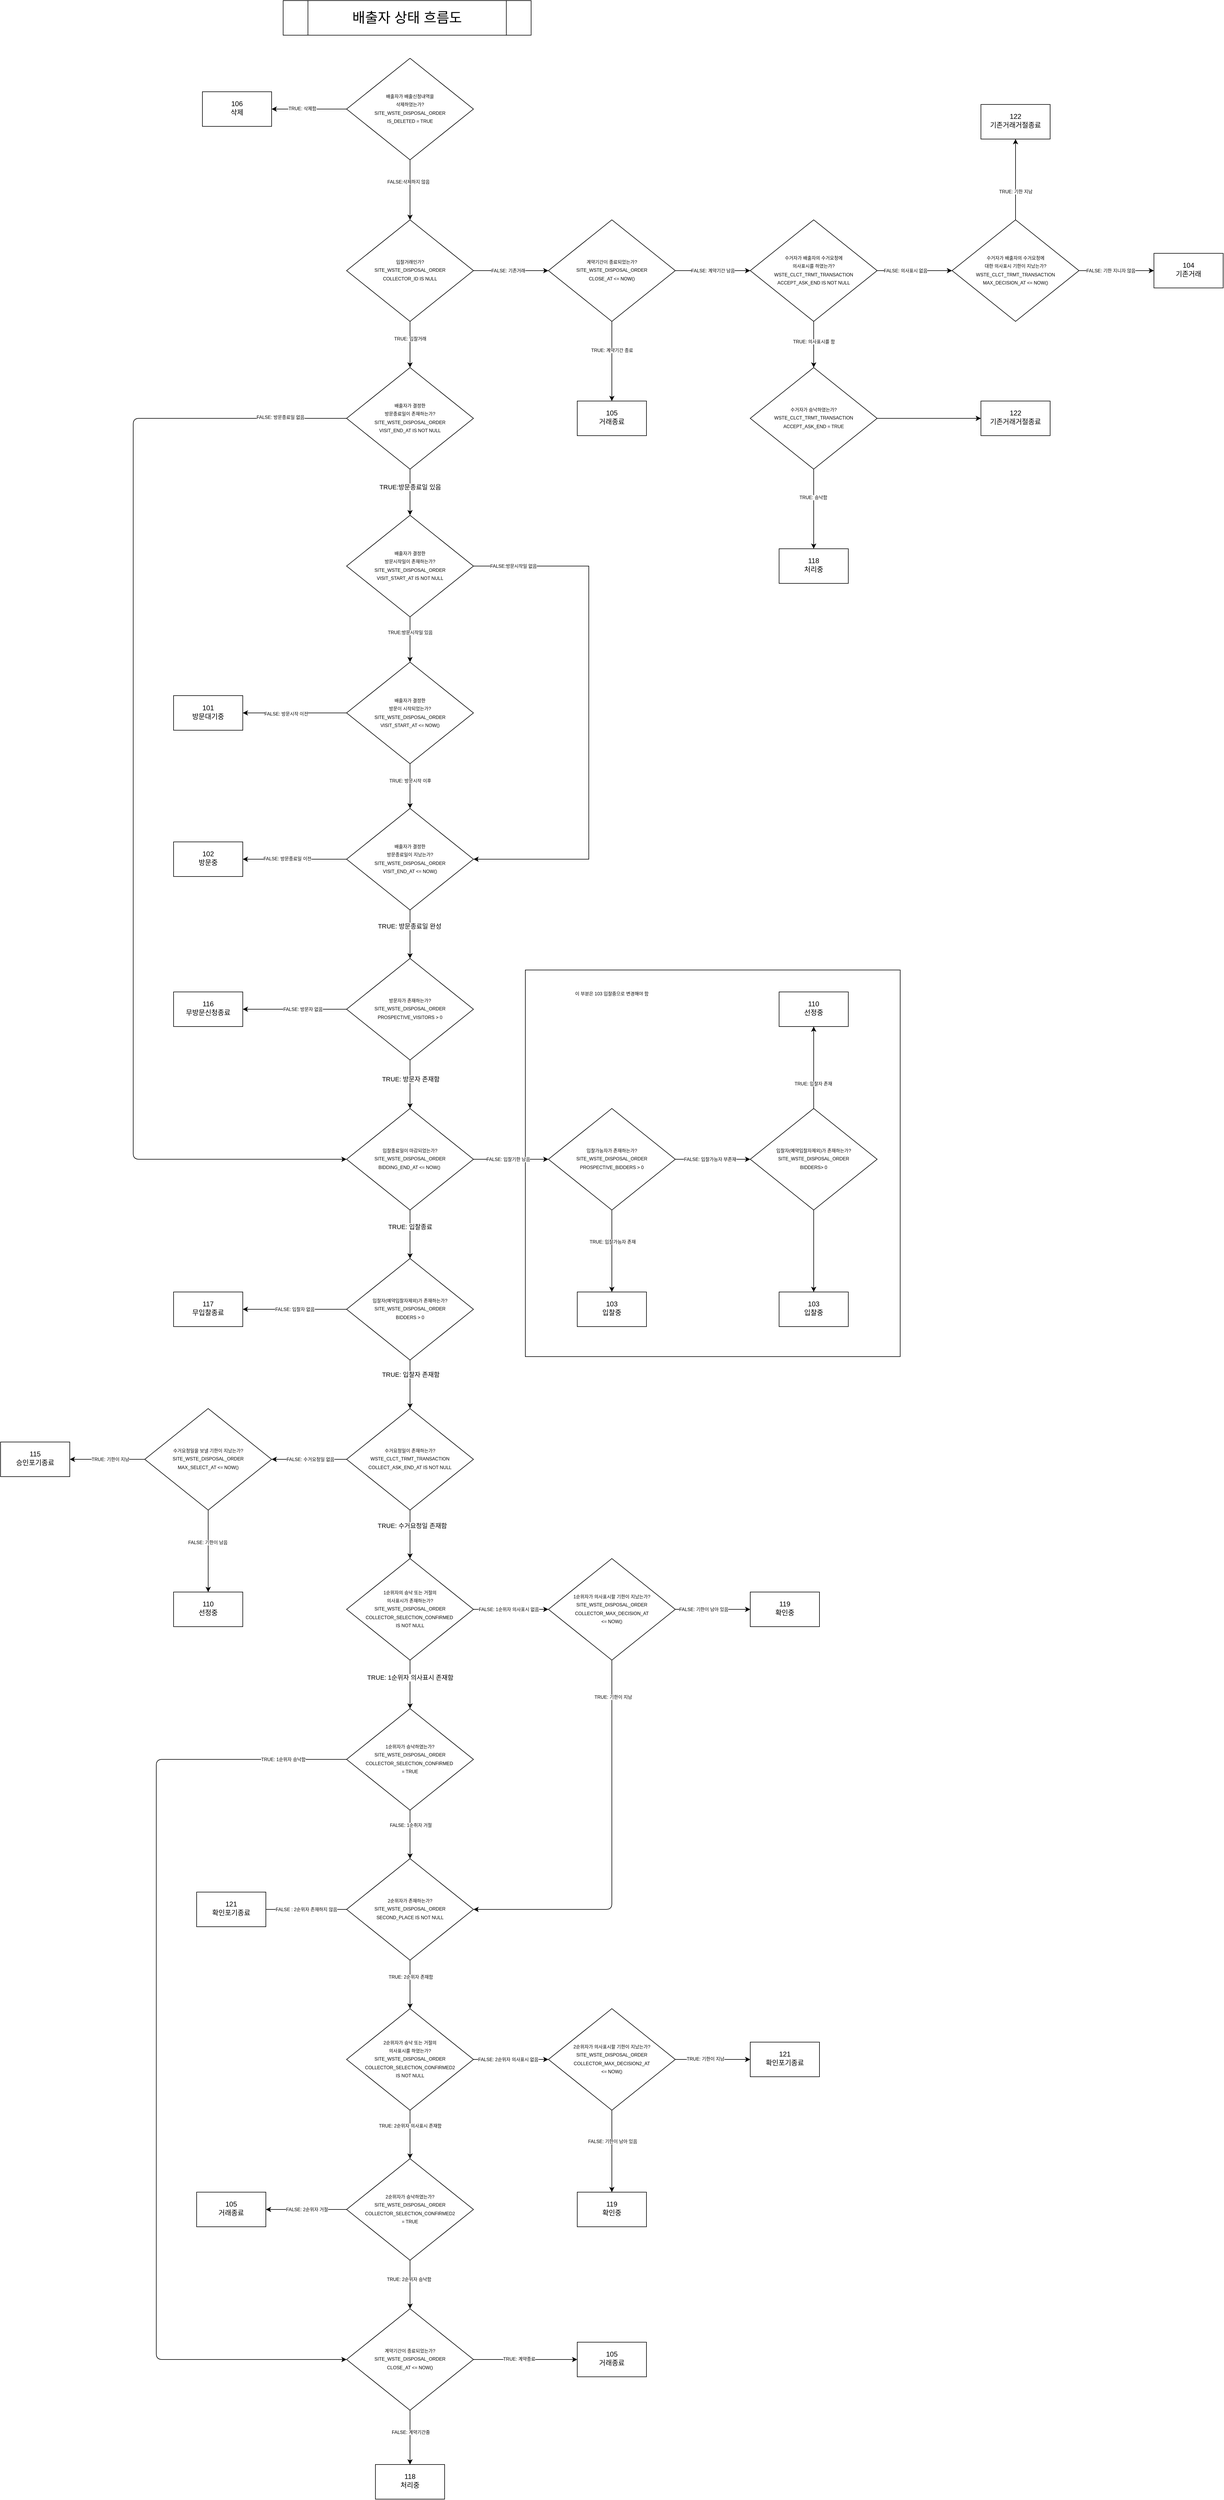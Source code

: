 <mxfile>
    <diagram id="aDc1hncILwQoEWt4NbYm" name="Page-1">
        <mxGraphModel dx="4140" dy="6298" grid="1" gridSize="10" guides="1" tooltips="1" connect="1" arrows="1" fold="1" page="1" pageScale="1" pageWidth="827" pageHeight="1169" math="0" shadow="0">
            <root>
                <mxCell id="0"/>
                <mxCell id="1" parent="0"/>
                <mxCell id="73" value="" style="rounded=0;whiteSpace=wrap;html=1;fontSize=8;" vertex="1" parent="1">
                    <mxGeometry x="-190" y="-1220" width="650" height="670" as="geometry"/>
                </mxCell>
                <mxCell id="74" value="" style="edgeStyle=orthogonalEdgeStyle;rounded=0;orthogonalLoop=1;jettySize=auto;html=1;fontSize=24;entryX=0;entryY=0.5;entryDx=0;entryDy=0;" edge="1" parent="1" source="78" target="201">
                    <mxGeometry relative="1" as="geometry">
                        <mxPoint x="-100" y="-2432" as="targetPoint"/>
                    </mxGeometry>
                </mxCell>
                <mxCell id="75" value="FALSE: 기존거래" style="edgeLabel;html=1;align=center;verticalAlign=middle;resizable=0;points=[];fontSize=8;" vertex="1" connectable="0" parent="74">
                    <mxGeometry x="0.236" y="1" relative="1" as="geometry">
                        <mxPoint x="-21" y="1" as="offset"/>
                    </mxGeometry>
                </mxCell>
                <mxCell id="76" value="" style="edgeStyle=orthogonalEdgeStyle;rounded=0;orthogonalLoop=1;jettySize=auto;html=1;fontSize=8;" edge="1" parent="1" source="78" target="85">
                    <mxGeometry relative="1" as="geometry"/>
                </mxCell>
                <mxCell id="77" value="TRUE: 입찰거래" style="edgeLabel;html=1;align=center;verticalAlign=middle;resizable=0;points=[];fontSize=8;" vertex="1" connectable="0" parent="76">
                    <mxGeometry x="-0.251" relative="1" as="geometry">
                        <mxPoint as="offset"/>
                    </mxGeometry>
                </mxCell>
                <mxCell id="78" value="&lt;font&gt;&lt;span style=&quot;font-size: 8px&quot;&gt;입찰거래인가?&lt;br&gt;&lt;/span&gt;&lt;span style=&quot;font-size: 8px&quot;&gt;SITE_WSTE_DISPOSAL_ORDER&lt;/span&gt;&lt;br&gt;&lt;span style=&quot;font-size: 8px&quot;&gt;COLLECTOR_ID IS NULL&lt;/span&gt;&lt;br&gt;&lt;/font&gt;" style="rhombus;whiteSpace=wrap;html=1;shadow=0;fontFamily=Helvetica;fontSize=12;align=center;strokeWidth=1;spacing=6;spacingTop=-4;" vertex="1" parent="1">
                    <mxGeometry x="-500" y="-2520" width="220" height="176" as="geometry"/>
                </mxCell>
                <mxCell id="79" value="" style="edgeStyle=orthogonalEdgeStyle;rounded=0;orthogonalLoop=1;jettySize=auto;html=1;" edge="1" parent="1" source="85" target="89">
                    <mxGeometry relative="1" as="geometry"/>
                </mxCell>
                <mxCell id="80" value="TRUE:방문종료일 있음" style="edgeLabel;html=1;align=center;verticalAlign=middle;resizable=0;points=[];" vertex="1" connectable="0" parent="79">
                    <mxGeometry x="-0.229" relative="1" as="geometry">
                        <mxPoint as="offset"/>
                    </mxGeometry>
                </mxCell>
                <mxCell id="81" style="edgeStyle=orthogonalEdgeStyle;rounded=0;orthogonalLoop=1;jettySize=auto;html=1;exitX=1;exitY=0.5;exitDx=0;exitDy=0;fontSize=8;entryX=1;entryY=0.5;entryDx=0;entryDy=0;" edge="1" parent="1" source="89" target="94">
                    <mxGeometry relative="1" as="geometry">
                        <Array as="points">
                            <mxPoint x="-80" y="-1920"/>
                            <mxPoint x="-80" y="-1412"/>
                        </Array>
                        <mxPoint x="-70" y="-1480" as="targetPoint"/>
                    </mxGeometry>
                </mxCell>
                <mxCell id="82" value="FALSE:방문시작일 없음" style="edgeLabel;html=1;align=center;verticalAlign=middle;resizable=0;points=[];fontSize=8;" vertex="1" connectable="0" parent="81">
                    <mxGeometry x="-0.922" y="1" relative="1" as="geometry">
                        <mxPoint x="33" y="1" as="offset"/>
                    </mxGeometry>
                </mxCell>
                <mxCell id="83" style="edgeStyle=orthogonalEdgeStyle;html=1;entryX=0;entryY=0.5;entryDx=0;entryDy=0;fontSize=8;" edge="1" parent="1" source="85" target="104">
                    <mxGeometry relative="1" as="geometry">
                        <Array as="points">
                            <mxPoint x="-870" y="-2176"/>
                            <mxPoint x="-870" y="-892"/>
                        </Array>
                    </mxGeometry>
                </mxCell>
                <mxCell id="84" value="FALSE: 방문종료일 없음" style="edgeLabel;html=1;align=center;verticalAlign=middle;resizable=0;points=[];fontSize=8;" vertex="1" connectable="0" parent="83">
                    <mxGeometry x="-0.886" y="-2" relative="1" as="geometry">
                        <mxPoint as="offset"/>
                    </mxGeometry>
                </mxCell>
                <mxCell id="85" value="&lt;font&gt;&lt;font style=&quot;font-size: 8px&quot;&gt;배출자가 결정한 &lt;br&gt;방문종료일이&amp;nbsp;존재하는가?&lt;/font&gt;&lt;span style=&quot;font-size: 8px&quot;&gt;SITE_WSTE_DISPOSAL_ORDER&lt;/span&gt;&lt;br&gt;&lt;span style=&quot;font-size: 8px&quot;&gt;VISIT_END_AT IS NOT NULL&lt;/span&gt;&lt;br&gt;&lt;/font&gt;" style="rhombus;whiteSpace=wrap;html=1;shadow=0;fontFamily=Helvetica;fontSize=12;align=center;strokeWidth=1;spacing=6;spacingTop=-4;" vertex="1" parent="1">
                    <mxGeometry x="-500" y="-2264" width="220" height="176" as="geometry"/>
                </mxCell>
                <mxCell id="86" value="&lt;font style=&quot;font-size: 24px&quot;&gt;배출자 상태 흐름도&lt;/font&gt;" style="shape=process;whiteSpace=wrap;html=1;backgroundOutline=1;fontSize=6;" vertex="1" parent="1">
                    <mxGeometry x="-610" y="-2900" width="430" height="60" as="geometry"/>
                </mxCell>
                <mxCell id="87" value="" style="edgeStyle=orthogonalEdgeStyle;rounded=0;orthogonalLoop=1;jettySize=auto;html=1;fontSize=8;entryX=0.5;entryY=0;entryDx=0;entryDy=0;" edge="1" parent="1" source="89" target="189">
                    <mxGeometry relative="1" as="geometry">
                        <mxPoint x="-390" y="-1480" as="targetPoint"/>
                    </mxGeometry>
                </mxCell>
                <mxCell id="88" value="TRUE:방문시작일 있음" style="edgeLabel;html=1;align=center;verticalAlign=middle;resizable=0;points=[];fontSize=8;" vertex="1" connectable="0" parent="87">
                    <mxGeometry x="-0.326" relative="1" as="geometry">
                        <mxPoint as="offset"/>
                    </mxGeometry>
                </mxCell>
                <mxCell id="89" value="&lt;font&gt;&lt;span style=&quot;font-size: 8px&quot;&gt;배출자가 결정한&lt;/span&gt;&lt;br style=&quot;font-size: 8px&quot;&gt;&lt;span style=&quot;font-size: 8px&quot;&gt;방문시작일이&amp;nbsp;존재하는가?&lt;/span&gt;&lt;span style=&quot;font-size: 8px&quot;&gt;SITE_WSTE_DISPOSAL_ORDER&lt;/span&gt;&lt;br&gt;&lt;span style=&quot;font-size: 8px&quot;&gt;VISIT_START_AT IS NOT NULL&lt;/span&gt;&lt;br&gt;&lt;/font&gt;" style="rhombus;whiteSpace=wrap;html=1;shadow=0;fontFamily=Helvetica;fontSize=12;align=center;strokeWidth=1;spacing=6;spacingTop=-4;" vertex="1" parent="1">
                    <mxGeometry x="-500" y="-2008" width="220" height="176" as="geometry"/>
                </mxCell>
                <mxCell id="90" value="" style="edgeStyle=none;html=1;entryX=0.5;entryY=0;entryDx=0;entryDy=0;" edge="1" parent="1" source="94" target="99">
                    <mxGeometry relative="1" as="geometry"/>
                </mxCell>
                <mxCell id="91" value="TRUE: 방문종료일 완성" style="edgeLabel;html=1;align=center;verticalAlign=middle;resizable=0;points=[];" vertex="1" connectable="0" parent="90">
                    <mxGeometry x="-0.331" y="-1" relative="1" as="geometry">
                        <mxPoint as="offset"/>
                    </mxGeometry>
                </mxCell>
                <mxCell id="92" style="edgeStyle=orthogonalEdgeStyle;html=1;entryX=1;entryY=0.5;entryDx=0;entryDy=0;fontSize=8;" edge="1" parent="1" source="94" target="184">
                    <mxGeometry relative="1" as="geometry"/>
                </mxCell>
                <mxCell id="93" value="FALSE: 방문종료일 이전" style="edgeLabel;html=1;align=center;verticalAlign=middle;resizable=0;points=[];fontSize=8;" vertex="1" connectable="0" parent="92">
                    <mxGeometry x="0.15" y="-1" relative="1" as="geometry">
                        <mxPoint as="offset"/>
                    </mxGeometry>
                </mxCell>
                <mxCell id="94" value="&lt;font&gt;&lt;span style=&quot;font-size: 8px&quot;&gt;배출자가 결정한&lt;/span&gt;&lt;br style=&quot;font-size: 8px&quot;&gt;&lt;span style=&quot;font-size: 8px&quot;&gt;방문종료일이 지났는가?&lt;br&gt;&lt;/span&gt;&lt;span style=&quot;font-size: 8px&quot;&gt;SITE_WSTE_DISPOSAL_ORDER&lt;/span&gt;&lt;br&gt;&lt;span style=&quot;font-size: 8px&quot;&gt;VISIT_END_AT &amp;lt;= NOW()&lt;/span&gt;&lt;br&gt;&lt;/font&gt;" style="rhombus;whiteSpace=wrap;html=1;shadow=0;fontFamily=Helvetica;fontSize=12;align=center;strokeWidth=1;spacing=6;spacingTop=-4;" vertex="1" parent="1">
                    <mxGeometry x="-500" y="-1500" width="220" height="176" as="geometry"/>
                </mxCell>
                <mxCell id="95" value="" style="edgeStyle=none;html=1;entryX=0.5;entryY=0;entryDx=0;entryDy=0;" edge="1" parent="1" source="99" target="104">
                    <mxGeometry relative="1" as="geometry"/>
                </mxCell>
                <mxCell id="96" value="TRUE: 방문자 존재함" style="edgeLabel;html=1;align=center;verticalAlign=middle;resizable=0;points=[];" vertex="1" connectable="0" parent="95">
                    <mxGeometry x="-0.225" y="1" relative="1" as="geometry">
                        <mxPoint as="offset"/>
                    </mxGeometry>
                </mxCell>
                <mxCell id="97" style="edgeStyle=orthogonalEdgeStyle;html=1;entryX=1;entryY=0.5;entryDx=0;entryDy=0;fontSize=8;" edge="1" parent="1" source="99" target="183">
                    <mxGeometry relative="1" as="geometry"/>
                </mxCell>
                <mxCell id="98" value="FALSE: 방문자 없음" style="edgeLabel;html=1;align=center;verticalAlign=middle;resizable=0;points=[];fontSize=8;" vertex="1" connectable="0" parent="97">
                    <mxGeometry x="-0.156" relative="1" as="geometry">
                        <mxPoint as="offset"/>
                    </mxGeometry>
                </mxCell>
                <mxCell id="99" value="&lt;font&gt;&lt;span style=&quot;font-size: 8px&quot;&gt;방문자가 존재하는가?&lt;br&gt;&lt;/span&gt;&lt;span style=&quot;font-size: 8px&quot;&gt;SITE_WSTE_DISPOSAL_ORDER&lt;/span&gt;&lt;br&gt;&lt;span style=&quot;font-size: 8px&quot;&gt;PROSPECTIVE_VISITORS &amp;gt; 0&lt;/span&gt;&lt;br&gt;&lt;/font&gt;" style="rhombus;whiteSpace=wrap;html=1;shadow=0;fontFamily=Helvetica;fontSize=12;align=center;strokeWidth=1;spacing=6;spacingTop=-4;" vertex="1" parent="1">
                    <mxGeometry x="-500" y="-1240" width="220" height="176" as="geometry"/>
                </mxCell>
                <mxCell id="100" value="" style="edgeStyle=none;html=1;entryX=0.5;entryY=0;entryDx=0;entryDy=0;" edge="1" parent="1" source="104" target="109">
                    <mxGeometry relative="1" as="geometry"/>
                </mxCell>
                <mxCell id="101" value="TRUE: 입찰종료" style="edgeLabel;html=1;align=center;verticalAlign=middle;resizable=0;points=[];" vertex="1" connectable="0" parent="100">
                    <mxGeometry x="-0.304" relative="1" as="geometry">
                        <mxPoint as="offset"/>
                    </mxGeometry>
                </mxCell>
                <mxCell id="102" style="edgeStyle=orthogonalEdgeStyle;html=1;entryX=0;entryY=0.5;entryDx=0;entryDy=0;fontSize=8;" edge="1" parent="1" source="104" target="174">
                    <mxGeometry relative="1" as="geometry"/>
                </mxCell>
                <mxCell id="103" value="FALSE: 입찰기한 남음" style="edgeLabel;html=1;align=center;verticalAlign=middle;resizable=0;points=[];fontSize=8;" vertex="1" connectable="0" parent="102">
                    <mxGeometry x="-0.418" relative="1" as="geometry">
                        <mxPoint x="22" as="offset"/>
                    </mxGeometry>
                </mxCell>
                <mxCell id="104" value="&lt;font&gt;&lt;span style=&quot;font-size: 8px&quot;&gt;입찰종료일이 마감되었는가?&lt;br&gt;&lt;/span&gt;&lt;span style=&quot;font-size: 8px&quot;&gt;SITE_WSTE_DISPOSAL_ORDER&lt;/span&gt;&lt;br&gt;&lt;span style=&quot;font-size: 8px&quot;&gt;BIDDING_END_AT &amp;lt;= NOW()&amp;nbsp;&lt;/span&gt;&lt;br&gt;&lt;/font&gt;" style="rhombus;whiteSpace=wrap;html=1;shadow=0;fontFamily=Helvetica;fontSize=12;align=center;strokeWidth=1;spacing=6;spacingTop=-4;" vertex="1" parent="1">
                    <mxGeometry x="-500" y="-980" width="220" height="176" as="geometry"/>
                </mxCell>
                <mxCell id="105" value="" style="edgeStyle=none;html=1;entryX=0.5;entryY=0;entryDx=0;entryDy=0;" edge="1" parent="1" source="109" target="114">
                    <mxGeometry relative="1" as="geometry"/>
                </mxCell>
                <mxCell id="106" value="TRUE: 입찰자 존재함" style="edgeLabel;html=1;align=center;verticalAlign=middle;resizable=0;points=[];" vertex="1" connectable="0" parent="105">
                    <mxGeometry x="-0.406" y="1" relative="1" as="geometry">
                        <mxPoint as="offset"/>
                    </mxGeometry>
                </mxCell>
                <mxCell id="107" style="edgeStyle=orthogonalEdgeStyle;html=1;entryX=1;entryY=0.5;entryDx=0;entryDy=0;fontSize=8;" edge="1" parent="1" source="109" target="169">
                    <mxGeometry relative="1" as="geometry"/>
                </mxCell>
                <mxCell id="108" value="FALSE: 입찰자 없음" style="edgeLabel;html=1;align=center;verticalAlign=middle;resizable=0;points=[];fontSize=8;" vertex="1" connectable="0" parent="107">
                    <mxGeometry x="-0.193" y="2" relative="1" as="geometry">
                        <mxPoint x="-18" y="-2" as="offset"/>
                    </mxGeometry>
                </mxCell>
                <mxCell id="109" value="&lt;font&gt;&lt;span style=&quot;font-size: 8px&quot;&gt;입찰자(예약입찰자제외)가 존재하는가?&lt;br&gt;&lt;/span&gt;&lt;span style=&quot;font-size: 8px&quot;&gt;SITE_WSTE_DISPOSAL_ORDER&lt;/span&gt;&lt;br&gt;&lt;span style=&quot;font-size: 8px&quot;&gt;BIDDERS &amp;gt; 0&lt;/span&gt;&lt;br&gt;&lt;/font&gt;" style="rhombus;whiteSpace=wrap;html=1;shadow=0;fontFamily=Helvetica;fontSize=12;align=center;strokeWidth=1;spacing=6;spacingTop=-4;" vertex="1" parent="1">
                    <mxGeometry x="-500" y="-720" width="220" height="176" as="geometry"/>
                </mxCell>
                <mxCell id="110" value="" style="edgeStyle=none;html=1;entryX=0.5;entryY=0;entryDx=0;entryDy=0;" edge="1" parent="1" source="114" target="119">
                    <mxGeometry relative="1" as="geometry"/>
                </mxCell>
                <mxCell id="111" value="&amp;nbsp;TRUE: 수거요청일 존재함" style="edgeLabel;html=1;align=center;verticalAlign=middle;resizable=0;points=[];" vertex="1" connectable="0" parent="110">
                    <mxGeometry x="-0.371" y="2" relative="1" as="geometry">
                        <mxPoint as="offset"/>
                    </mxGeometry>
                </mxCell>
                <mxCell id="112" value="" style="edgeStyle=orthogonalEdgeStyle;html=1;fontSize=8;" edge="1" parent="1" source="114" target="166">
                    <mxGeometry relative="1" as="geometry"/>
                </mxCell>
                <mxCell id="113" value="FALSE: 수거요청일 없음" style="edgeLabel;html=1;align=center;verticalAlign=middle;resizable=0;points=[];fontSize=8;" vertex="1" connectable="0" parent="112">
                    <mxGeometry x="0.356" relative="1" as="geometry">
                        <mxPoint x="25" as="offset"/>
                    </mxGeometry>
                </mxCell>
                <mxCell id="114" value="&lt;font&gt;&lt;span style=&quot;font-size: 8px&quot;&gt;수거요청일이 존재하는가?&lt;br&gt;&lt;/span&gt;&lt;span style=&quot;font-size: 8px&quot;&gt;WSTE_CLCT_TRMT_TRANSACTION&lt;/span&gt;&lt;br&gt;&lt;span style=&quot;font-size: 8px&quot;&gt;COLLECT_ASK_END_AT&amp;nbsp;IS NOT NULL&lt;/span&gt;&lt;br&gt;&lt;/font&gt;" style="rhombus;whiteSpace=wrap;html=1;shadow=0;fontFamily=Helvetica;fontSize=12;align=center;strokeWidth=1;spacing=6;spacingTop=-4;" vertex="1" parent="1">
                    <mxGeometry x="-500" y="-460" width="220" height="176" as="geometry"/>
                </mxCell>
                <mxCell id="115" value="" style="edgeStyle=none;html=1;entryX=0.5;entryY=0;entryDx=0;entryDy=0;" edge="1" parent="1" source="119" target="124">
                    <mxGeometry relative="1" as="geometry"/>
                </mxCell>
                <mxCell id="116" value="TRUE: 1순위자 의사표시 존재함" style="edgeLabel;html=1;align=center;verticalAlign=middle;resizable=0;points=[];" vertex="1" connectable="0" parent="115">
                    <mxGeometry x="-0.291" relative="1" as="geometry">
                        <mxPoint as="offset"/>
                    </mxGeometry>
                </mxCell>
                <mxCell id="117" style="edgeStyle=orthogonalEdgeStyle;html=1;entryX=0;entryY=0.5;entryDx=0;entryDy=0;fontSize=8;" edge="1" parent="1" source="119" target="158">
                    <mxGeometry relative="1" as="geometry"/>
                </mxCell>
                <mxCell id="118" value="FALSE: 1순위자 의사표시 없음" style="edgeLabel;html=1;align=center;verticalAlign=middle;resizable=0;points=[];fontSize=8;" vertex="1" connectable="0" parent="117">
                    <mxGeometry x="-0.359" y="1" relative="1" as="geometry">
                        <mxPoint x="19" y="1" as="offset"/>
                    </mxGeometry>
                </mxCell>
                <mxCell id="119" value="&lt;font&gt;&lt;span style=&quot;font-size: 8px&quot;&gt;1순위자의 승낙 또는 거절의 &lt;br&gt;의사표시가 존재하는가?&lt;br&gt;&lt;/span&gt;&lt;span style=&quot;font-size: 8px&quot;&gt;SITE_WSTE_DISPOSAL_ORDER&lt;/span&gt;&lt;br&gt;&lt;span style=&quot;font-size: 8px&quot;&gt;COLLECTOR_SELECTION_CONFIRMED&amp;nbsp;&lt;br&gt;IS NOT NULL&lt;/span&gt;&lt;br&gt;&lt;/font&gt;" style="rhombus;whiteSpace=wrap;html=1;shadow=0;fontFamily=Helvetica;fontSize=12;align=center;strokeWidth=1;spacing=6;spacingTop=-4;" vertex="1" parent="1">
                    <mxGeometry x="-500" y="-200" width="220" height="176" as="geometry"/>
                </mxCell>
                <mxCell id="120" value="" style="edgeStyle=orthogonalEdgeStyle;html=1;entryX=0;entryY=0.5;entryDx=0;entryDy=0;exitX=0;exitY=0.5;exitDx=0;exitDy=0;" edge="1" parent="1" source="124" target="145">
                    <mxGeometry relative="1" as="geometry">
                        <mxPoint x="-630" y="148" as="targetPoint"/>
                        <Array as="points">
                            <mxPoint x="-830" y="148"/>
                            <mxPoint x="-830" y="1188"/>
                        </Array>
                    </mxGeometry>
                </mxCell>
                <mxCell id="121" value="&lt;font style=&quot;font-size: 8px&quot;&gt;TRUE: 1순위자 승낙함&lt;/font&gt;" style="edgeLabel;html=1;align=center;verticalAlign=middle;resizable=0;points=[];" vertex="1" connectable="0" parent="120">
                    <mxGeometry x="-0.259" relative="1" as="geometry">
                        <mxPoint x="220" y="-301" as="offset"/>
                    </mxGeometry>
                </mxCell>
                <mxCell id="122" value="" style="edgeStyle=none;html=1;fontSize=8;" edge="1" parent="1" source="124" target="129">
                    <mxGeometry relative="1" as="geometry"/>
                </mxCell>
                <mxCell id="123" value="FALSE: 1순취자 거절" style="edgeLabel;html=1;align=center;verticalAlign=middle;resizable=0;points=[];fontSize=8;" vertex="1" connectable="0" parent="122">
                    <mxGeometry x="-0.358" y="1" relative="1" as="geometry">
                        <mxPoint y="-1" as="offset"/>
                    </mxGeometry>
                </mxCell>
                <mxCell id="124" value="&lt;font&gt;&lt;span style=&quot;font-size: 8px&quot;&gt;1순위자가 승낙하였는가?&lt;br&gt;&lt;/span&gt;&lt;span style=&quot;font-size: 8px&quot;&gt;SITE_WSTE_DISPOSAL_ORDER&lt;/span&gt;&lt;br&gt;&lt;span style=&quot;font-size: 8px&quot;&gt;COLLECTOR_SELECTION_CONFIRMED&amp;nbsp;&lt;br&gt;= TRUE&lt;/span&gt;&lt;br&gt;&lt;/font&gt;" style="rhombus;whiteSpace=wrap;html=1;shadow=0;fontFamily=Helvetica;fontSize=12;align=center;strokeWidth=1;spacing=6;spacingTop=-4;" vertex="1" parent="1">
                    <mxGeometry x="-500" y="60" width="220" height="176" as="geometry"/>
                </mxCell>
                <mxCell id="125" style="edgeStyle=none;html=1;entryX=0;entryY=0.5;entryDx=0;entryDy=0;fontSize=8;" edge="1" parent="1" source="129" target="130">
                    <mxGeometry relative="1" as="geometry"/>
                </mxCell>
                <mxCell id="126" value="FALSE : 2순위자 존재하지 않음" style="edgeLabel;html=1;align=center;verticalAlign=middle;resizable=0;points=[];fontSize=8;" vertex="1" connectable="0" parent="125">
                    <mxGeometry x="-0.411" y="-2" relative="1" as="geometry">
                        <mxPoint x="6" y="2" as="offset"/>
                    </mxGeometry>
                </mxCell>
                <mxCell id="127" value="" style="edgeStyle=none;html=1;fontSize=8;" edge="1" parent="1" source="129" target="135">
                    <mxGeometry relative="1" as="geometry"/>
                </mxCell>
                <mxCell id="128" value="TRUE: 2순위자 존재함" style="edgeLabel;html=1;align=center;verticalAlign=middle;resizable=0;points=[];fontSize=8;" vertex="1" connectable="0" parent="127">
                    <mxGeometry x="-0.317" y="1" relative="1" as="geometry">
                        <mxPoint as="offset"/>
                    </mxGeometry>
                </mxCell>
                <mxCell id="129" value="&lt;font&gt;&lt;span style=&quot;font-size: 8px&quot;&gt;2순위자가 존재하는가?&lt;br&gt;&lt;/span&gt;&lt;span style=&quot;font-size: 8px&quot;&gt;SITE_WSTE_DISPOSAL_ORDER&lt;/span&gt;&lt;br&gt;&lt;span style=&quot;font-size: 8px&quot;&gt;SECOND_PLACE IS NOT NULL&lt;/span&gt;&lt;br&gt;&lt;/font&gt;" style="rhombus;whiteSpace=wrap;html=1;shadow=0;fontFamily=Helvetica;fontSize=12;align=center;strokeWidth=1;spacing=6;spacingTop=-4;" vertex="1" parent="1">
                    <mxGeometry x="-500" y="320" width="220" height="176" as="geometry"/>
                </mxCell>
                <mxCell id="130" value="121&lt;br&gt;확인포기종료" style="whiteSpace=wrap;html=1;shadow=0;strokeWidth=1;spacing=6;spacingTop=-4;" vertex="1" parent="1">
                    <mxGeometry x="-760" y="378.0" width="120" height="60" as="geometry"/>
                </mxCell>
                <mxCell id="131" value="" style="edgeStyle=none;html=1;fontSize=8;" edge="1" parent="1" source="135" target="140">
                    <mxGeometry relative="1" as="geometry">
                        <Array as="points">
                            <mxPoint x="-390" y="790"/>
                        </Array>
                    </mxGeometry>
                </mxCell>
                <mxCell id="132" value="TRUE: 2순위자 의사표시 존재함" style="edgeLabel;html=1;align=center;verticalAlign=middle;resizable=0;points=[];fontSize=8;" vertex="1" connectable="0" parent="131">
                    <mxGeometry x="-0.368" relative="1" as="geometry">
                        <mxPoint as="offset"/>
                    </mxGeometry>
                </mxCell>
                <mxCell id="133" style="edgeStyle=orthogonalEdgeStyle;html=1;entryX=0;entryY=0.5;entryDx=0;entryDy=0;fontSize=8;" edge="1" parent="1" source="135" target="153">
                    <mxGeometry relative="1" as="geometry"/>
                </mxCell>
                <mxCell id="134" value="FALSE: 2순위자 의사표시 없음" style="edgeLabel;html=1;align=center;verticalAlign=middle;resizable=0;points=[];fontSize=8;" vertex="1" connectable="0" parent="133">
                    <mxGeometry x="-0.248" relative="1" as="geometry">
                        <mxPoint x="11" as="offset"/>
                    </mxGeometry>
                </mxCell>
                <mxCell id="135" value="&lt;font&gt;&lt;span style=&quot;font-size: 8px&quot;&gt;2순위자가 승낙 또는 거절의 &lt;br&gt;의사표시를 하였는가?&lt;br&gt;&lt;/span&gt;&lt;span style=&quot;font-size: 8px&quot;&gt;SITE_WSTE_DISPOSAL_ORDER&lt;/span&gt;&lt;br&gt;&lt;span style=&quot;font-size: 8px&quot;&gt;COLLECTOR_SELECTION_CONFIRMED2&lt;br&gt;IS NOT NULL&lt;/span&gt;&lt;br&gt;&lt;/font&gt;" style="rhombus;whiteSpace=wrap;html=1;shadow=0;fontFamily=Helvetica;fontSize=12;align=center;strokeWidth=1;spacing=6;spacingTop=-4;" vertex="1" parent="1">
                    <mxGeometry x="-500" y="580" width="220" height="176" as="geometry"/>
                </mxCell>
                <mxCell id="136" value="" style="edgeStyle=none;html=1;fontSize=8;" edge="1" parent="1" source="140" target="145">
                    <mxGeometry relative="1" as="geometry"/>
                </mxCell>
                <mxCell id="137" value="TRUE: 2순위자 승낙함" style="edgeLabel;html=1;align=center;verticalAlign=middle;resizable=0;points=[];fontSize=8;" vertex="1" connectable="0" parent="136">
                    <mxGeometry x="-0.222" y="-2" relative="1" as="geometry">
                        <mxPoint as="offset"/>
                    </mxGeometry>
                </mxCell>
                <mxCell id="138" style="edgeStyle=orthogonalEdgeStyle;html=1;entryX=1;entryY=0.5;entryDx=0;entryDy=0;fontSize=8;" edge="1" parent="1" source="140" target="148">
                    <mxGeometry relative="1" as="geometry"/>
                </mxCell>
                <mxCell id="139" value="FALSE: 2순위자 거절" style="edgeLabel;html=1;align=center;verticalAlign=middle;resizable=0;points=[];fontSize=8;" vertex="1" connectable="0" parent="138">
                    <mxGeometry x="-0.195" relative="1" as="geometry">
                        <mxPoint x="-13" as="offset"/>
                    </mxGeometry>
                </mxCell>
                <mxCell id="140" value="&lt;font&gt;&lt;span style=&quot;font-size: 8px&quot;&gt;2순위자가 승낙하였는가?&lt;br&gt;&lt;/span&gt;&lt;span style=&quot;font-size: 8px&quot;&gt;SITE_WSTE_DISPOSAL_ORDER&lt;/span&gt;&lt;br&gt;&lt;span style=&quot;font-size: 8px&quot;&gt;COLLECTOR_SELECTION_CONFIRMED2&lt;br&gt;= TRUE&lt;/span&gt;&lt;br&gt;&lt;/font&gt;" style="rhombus;whiteSpace=wrap;html=1;shadow=0;fontFamily=Helvetica;fontSize=12;align=center;strokeWidth=1;spacing=6;spacingTop=-4;" vertex="1" parent="1">
                    <mxGeometry x="-500" y="840" width="220" height="176" as="geometry"/>
                </mxCell>
                <mxCell id="141" value="" style="edgeStyle=none;html=1;fontSize=8;" edge="1" parent="1" source="145" target="146">
                    <mxGeometry relative="1" as="geometry"/>
                </mxCell>
                <mxCell id="142" value="FALSE: 계약기간중" style="edgeLabel;html=1;align=center;verticalAlign=middle;resizable=0;points=[];fontSize=8;" vertex="1" connectable="0" parent="141">
                    <mxGeometry x="-0.194" y="1" relative="1" as="geometry">
                        <mxPoint as="offset"/>
                    </mxGeometry>
                </mxCell>
                <mxCell id="143" style="edgeStyle=none;html=1;entryX=0;entryY=0.5;entryDx=0;entryDy=0;fontSize=8;" edge="1" parent="1" source="145" target="147">
                    <mxGeometry relative="1" as="geometry"/>
                </mxCell>
                <mxCell id="144" value="TRUE: 계약종료" style="edgeLabel;html=1;align=center;verticalAlign=middle;resizable=0;points=[];fontSize=8;" vertex="1" connectable="0" parent="143">
                    <mxGeometry x="-0.12" y="1" relative="1" as="geometry">
                        <mxPoint as="offset"/>
                    </mxGeometry>
                </mxCell>
                <mxCell id="145" value="&lt;font&gt;&lt;span style=&quot;font-size: 8px&quot;&gt;계약기간이 종료되었는가?&lt;br&gt;&lt;/span&gt;&lt;span style=&quot;font-size: 8px&quot;&gt;SITE_WSTE_DISPOSAL_ORDER&lt;/span&gt;&lt;br&gt;&lt;span style=&quot;font-size: 8px&quot;&gt;CLOSE_AT &amp;lt;= NOW()&lt;/span&gt;&lt;br&gt;&lt;/font&gt;" style="rhombus;whiteSpace=wrap;html=1;shadow=0;fontFamily=Helvetica;fontSize=12;align=center;strokeWidth=1;spacing=6;spacingTop=-4;" vertex="1" parent="1">
                    <mxGeometry x="-500" y="1100" width="220" height="176" as="geometry"/>
                </mxCell>
                <mxCell id="146" value="118&lt;br&gt;처리중" style="whiteSpace=wrap;html=1;shadow=0;strokeWidth=1;spacing=6;spacingTop=-4;" vertex="1" parent="1">
                    <mxGeometry x="-450" y="1370" width="120" height="60" as="geometry"/>
                </mxCell>
                <mxCell id="147" value="105&lt;br&gt;거래종료" style="whiteSpace=wrap;html=1;shadow=0;strokeWidth=1;spacing=6;spacingTop=-4;" vertex="1" parent="1">
                    <mxGeometry x="-100" y="1158" width="120" height="60" as="geometry"/>
                </mxCell>
                <mxCell id="148" value="105&lt;br&gt;거래종료" style="whiteSpace=wrap;html=1;shadow=0;strokeWidth=1;spacing=6;spacingTop=-4;" vertex="1" parent="1">
                    <mxGeometry x="-760" y="898" width="120" height="60" as="geometry"/>
                </mxCell>
                <mxCell id="149" style="edgeStyle=orthogonalEdgeStyle;html=1;entryX=0.5;entryY=0;entryDx=0;entryDy=0;fontSize=8;" edge="1" parent="1" source="153" target="154">
                    <mxGeometry relative="1" as="geometry"/>
                </mxCell>
                <mxCell id="150" value="FALSE: 기한이 남아 있음" style="edgeLabel;html=1;align=center;verticalAlign=middle;resizable=0;points=[];fontSize=8;" vertex="1" connectable="0" parent="149">
                    <mxGeometry x="-0.251" y="1" relative="1" as="geometry">
                        <mxPoint y="1" as="offset"/>
                    </mxGeometry>
                </mxCell>
                <mxCell id="151" style="edgeStyle=orthogonalEdgeStyle;html=1;entryX=0;entryY=0.5;entryDx=0;entryDy=0;fontSize=8;" edge="1" parent="1" source="153" target="155">
                    <mxGeometry relative="1" as="geometry"/>
                </mxCell>
                <mxCell id="152" value="TRUE: 기한이 지남" style="edgeLabel;html=1;align=center;verticalAlign=middle;resizable=0;points=[];fontSize=8;" vertex="1" connectable="0" parent="151">
                    <mxGeometry x="-0.205" y="1" relative="1" as="geometry">
                        <mxPoint as="offset"/>
                    </mxGeometry>
                </mxCell>
                <mxCell id="153" value="&lt;font&gt;&lt;span style=&quot;font-size: 8px&quot;&gt;2순위자가 의사표시할 기한이 지났는가?&lt;br&gt;&lt;/span&gt;&lt;span style=&quot;font-size: 8px&quot;&gt;SITE_WSTE_DISPOSAL_ORDER&lt;/span&gt;&lt;br&gt;&lt;span style=&quot;font-size: 8px&quot;&gt;COLLECTOR_MAX_DECISION2_AT&lt;/span&gt;&lt;br&gt;&lt;span style=&quot;font-size: 8px&quot;&gt;&amp;lt;= NOW()&lt;/span&gt;&lt;br&gt;&lt;/font&gt;" style="rhombus;whiteSpace=wrap;html=1;shadow=0;fontFamily=Helvetica;fontSize=12;align=center;strokeWidth=1;spacing=6;spacingTop=-4;" vertex="1" parent="1">
                    <mxGeometry x="-150" y="580" width="220" height="176" as="geometry"/>
                </mxCell>
                <mxCell id="154" value="119&lt;br&gt;확인중" style="whiteSpace=wrap;html=1;shadow=0;strokeWidth=1;spacing=6;spacingTop=-4;" vertex="1" parent="1">
                    <mxGeometry x="-100" y="898.0" width="120" height="60" as="geometry"/>
                </mxCell>
                <mxCell id="155" value="121&lt;br&gt;확인포기종료" style="whiteSpace=wrap;html=1;shadow=0;strokeWidth=1;spacing=6;spacingTop=-4;" vertex="1" parent="1">
                    <mxGeometry x="200" y="638" width="120" height="60" as="geometry"/>
                </mxCell>
                <mxCell id="156" style="edgeStyle=orthogonalEdgeStyle;html=1;entryX=1;entryY=0.5;entryDx=0;entryDy=0;fontSize=8;" edge="1" parent="1" source="158" target="129">
                    <mxGeometry relative="1" as="geometry">
                        <Array as="points">
                            <mxPoint x="-40" y="408"/>
                        </Array>
                    </mxGeometry>
                </mxCell>
                <mxCell id="157" value="TRUE: 기한이 지남" style="edgeLabel;html=1;align=center;verticalAlign=middle;resizable=0;points=[];fontSize=8;" vertex="1" connectable="0" parent="156">
                    <mxGeometry x="-0.81" y="2" relative="1" as="geometry">
                        <mxPoint as="offset"/>
                    </mxGeometry>
                </mxCell>
                <mxCell id="158" value="&lt;font&gt;&lt;span style=&quot;font-size: 8px&quot;&gt;1순위자가 의사표시할 기한이 지났는가?&lt;br&gt;&lt;/span&gt;&lt;span style=&quot;font-size: 8px&quot;&gt;SITE_WSTE_DISPOSAL_ORDER&lt;/span&gt;&lt;br&gt;&lt;span style=&quot;font-size: 8px&quot;&gt;COLLECTOR_MAX_DECISION_AT&lt;/span&gt;&lt;br&gt;&lt;span style=&quot;font-size: 8px&quot;&gt;&amp;lt;= NOW()&lt;/span&gt;&lt;br&gt;&lt;/font&gt;" style="rhombus;whiteSpace=wrap;html=1;shadow=0;fontFamily=Helvetica;fontSize=12;align=center;strokeWidth=1;spacing=6;spacingTop=-4;" vertex="1" parent="1">
                    <mxGeometry x="-150" y="-200" width="220" height="176" as="geometry"/>
                </mxCell>
                <mxCell id="159" value="119&lt;br&gt;확인중" style="whiteSpace=wrap;html=1;shadow=0;strokeWidth=1;spacing=6;spacingTop=-4;" vertex="1" parent="1">
                    <mxGeometry x="200" y="-142.0" width="120" height="60" as="geometry"/>
                </mxCell>
                <mxCell id="160" style="edgeStyle=orthogonalEdgeStyle;html=1;entryX=0;entryY=0.5;entryDx=0;entryDy=0;fontSize=8;" edge="1" parent="1" source="158" target="159">
                    <mxGeometry relative="1" as="geometry"/>
                </mxCell>
                <mxCell id="161" value="FALSE: 기한이 남아 있음" style="edgeLabel;html=1;align=center;verticalAlign=middle;resizable=0;points=[];fontSize=8;" vertex="1" connectable="0" parent="160">
                    <mxGeometry x="-0.251" y="1" relative="1" as="geometry">
                        <mxPoint y="1" as="offset"/>
                    </mxGeometry>
                </mxCell>
                <mxCell id="162" style="edgeStyle=orthogonalEdgeStyle;html=1;entryX=1;entryY=0.5;entryDx=0;entryDy=0;fontSize=8;" edge="1" parent="1" source="166" target="167">
                    <mxGeometry relative="1" as="geometry"/>
                </mxCell>
                <mxCell id="163" value="TRUE: 기한이 지남" style="edgeLabel;html=1;align=center;verticalAlign=middle;resizable=0;points=[];fontSize=8;" vertex="1" connectable="0" parent="162">
                    <mxGeometry x="0.297" y="1" relative="1" as="geometry">
                        <mxPoint x="24" y="-1" as="offset"/>
                    </mxGeometry>
                </mxCell>
                <mxCell id="164" style="edgeStyle=orthogonalEdgeStyle;html=1;entryX=0.5;entryY=0;entryDx=0;entryDy=0;fontSize=8;" edge="1" parent="1" source="166" target="168">
                    <mxGeometry relative="1" as="geometry"/>
                </mxCell>
                <mxCell id="165" value="FALSE: 기한이 남음" style="edgeLabel;html=1;align=center;verticalAlign=middle;resizable=0;points=[];fontSize=8;" vertex="1" connectable="0" parent="164">
                    <mxGeometry x="-0.234" y="-1" relative="1" as="geometry">
                        <mxPoint y="1" as="offset"/>
                    </mxGeometry>
                </mxCell>
                <mxCell id="166" value="&lt;font&gt;&lt;span style=&quot;font-size: 8px&quot;&gt;수거요청일을 보낼 기한이 지났는가?&lt;br&gt;&lt;/span&gt;&lt;span style=&quot;font-size: 8px&quot;&gt;SITE_WSTE_DISPOSAL_ORDER&lt;/span&gt;&lt;br&gt;&lt;span style=&quot;font-size: 8px&quot;&gt;MAX_SELECT_AT &amp;lt;= NOW()&lt;/span&gt;&lt;br&gt;&lt;/font&gt;" style="rhombus;whiteSpace=wrap;html=1;shadow=0;fontFamily=Helvetica;fontSize=12;align=center;strokeWidth=1;spacing=6;spacingTop=-4;" vertex="1" parent="1">
                    <mxGeometry x="-850" y="-460" width="220" height="176" as="geometry"/>
                </mxCell>
                <mxCell id="167" value="115&lt;br&gt;승인포기종료" style="whiteSpace=wrap;html=1;shadow=0;strokeWidth=1;spacing=6;spacingTop=-4;" vertex="1" parent="1">
                    <mxGeometry x="-1100" y="-402.0" width="120" height="60" as="geometry"/>
                </mxCell>
                <mxCell id="168" value="110&lt;br&gt;선정중" style="whiteSpace=wrap;html=1;shadow=0;strokeWidth=1;spacing=6;spacingTop=-4;" vertex="1" parent="1">
                    <mxGeometry x="-800" y="-142.0" width="120" height="60" as="geometry"/>
                </mxCell>
                <mxCell id="169" value="117&lt;br&gt;무입찰종료" style="whiteSpace=wrap;html=1;shadow=0;strokeWidth=1;spacing=6;spacingTop=-4;" vertex="1" parent="1">
                    <mxGeometry x="-800" y="-662.0" width="120" height="60" as="geometry"/>
                </mxCell>
                <mxCell id="170" style="edgeStyle=orthogonalEdgeStyle;html=1;entryX=0.5;entryY=0;entryDx=0;entryDy=0;fontSize=8;" edge="1" parent="1" source="174" target="175">
                    <mxGeometry relative="1" as="geometry"/>
                </mxCell>
                <mxCell id="171" value="TRUE: 입찰가능자 존재" style="edgeLabel;html=1;align=center;verticalAlign=middle;resizable=0;points=[];fontSize=8;" vertex="1" connectable="0" parent="170">
                    <mxGeometry x="-0.227" y="1" relative="1" as="geometry">
                        <mxPoint as="offset"/>
                    </mxGeometry>
                </mxCell>
                <mxCell id="172" style="edgeStyle=orthogonalEdgeStyle;html=1;entryX=0;entryY=0.5;entryDx=0;entryDy=0;fontSize=8;" edge="1" parent="1" source="174" target="179">
                    <mxGeometry relative="1" as="geometry"/>
                </mxCell>
                <mxCell id="173" value="FALSE: 입찰가능자 부존재" style="edgeLabel;html=1;align=center;verticalAlign=middle;resizable=0;points=[];fontSize=8;" vertex="1" connectable="0" parent="172">
                    <mxGeometry x="-0.217" y="-1" relative="1" as="geometry">
                        <mxPoint x="9" y="-1" as="offset"/>
                    </mxGeometry>
                </mxCell>
                <mxCell id="174" value="&lt;font&gt;&lt;span style=&quot;font-size: 8px&quot;&gt;입찰가능자가 존재하는가?&lt;br&gt;&lt;/span&gt;&lt;span style=&quot;font-size: 8px&quot;&gt;SITE_WSTE_DISPOSAL_ORDER&lt;/span&gt;&lt;br&gt;&lt;span style=&quot;font-size: 8px&quot;&gt;PROSPECTIVE_BIDDERS &amp;gt; 0&lt;/span&gt;&lt;br&gt;&lt;/font&gt;" style="rhombus;whiteSpace=wrap;html=1;shadow=0;fontFamily=Helvetica;fontSize=12;align=center;strokeWidth=1;spacing=6;spacingTop=-4;" vertex="1" parent="1">
                    <mxGeometry x="-150" y="-980" width="220" height="176" as="geometry"/>
                </mxCell>
                <mxCell id="175" value="103&lt;br&gt;입찰중" style="whiteSpace=wrap;html=1;shadow=0;strokeWidth=1;spacing=6;spacingTop=-4;" vertex="1" parent="1">
                    <mxGeometry x="-100" y="-662.0" width="120" height="60" as="geometry"/>
                </mxCell>
                <mxCell id="176" style="edgeStyle=orthogonalEdgeStyle;html=1;entryX=0.5;entryY=1;entryDx=0;entryDy=0;fontSize=8;" edge="1" parent="1" source="179" target="181">
                    <mxGeometry relative="1" as="geometry"/>
                </mxCell>
                <mxCell id="177" value="TRUE: 입찰자 존재" style="edgeLabel;html=1;align=center;verticalAlign=middle;resizable=0;points=[];fontSize=8;" vertex="1" connectable="0" parent="176">
                    <mxGeometry x="-0.393" y="1" relative="1" as="geometry">
                        <mxPoint as="offset"/>
                    </mxGeometry>
                </mxCell>
                <mxCell id="178" style="edgeStyle=orthogonalEdgeStyle;html=1;entryX=0.5;entryY=0;entryDx=0;entryDy=0;fontSize=8;" edge="1" parent="1" source="179" target="180">
                    <mxGeometry relative="1" as="geometry"/>
                </mxCell>
                <mxCell id="179" value="&lt;font&gt;&lt;span style=&quot;font-size: 8px&quot;&gt;입찰자(예약입찰자제외)가 존재하는가?&lt;br&gt;&lt;/span&gt;&lt;span style=&quot;font-size: 8px&quot;&gt;SITE_WSTE_DISPOSAL_ORDER&lt;/span&gt;&lt;br&gt;&lt;span style=&quot;font-size: 8px&quot;&gt;BIDDERS&amp;gt; 0&lt;/span&gt;&lt;br&gt;&lt;/font&gt;" style="rhombus;whiteSpace=wrap;html=1;shadow=0;fontFamily=Helvetica;fontSize=12;align=center;strokeWidth=1;spacing=6;spacingTop=-4;" vertex="1" parent="1">
                    <mxGeometry x="200" y="-980" width="220" height="176" as="geometry"/>
                </mxCell>
                <mxCell id="180" value="103&lt;br&gt;입찰중" style="whiteSpace=wrap;html=1;shadow=0;strokeWidth=1;spacing=6;spacingTop=-4;" vertex="1" parent="1">
                    <mxGeometry x="250" y="-662.0" width="120" height="60" as="geometry"/>
                </mxCell>
                <mxCell id="181" value="110&lt;br&gt;선정중" style="whiteSpace=wrap;html=1;shadow=0;strokeWidth=1;spacing=6;spacingTop=-4;" vertex="1" parent="1">
                    <mxGeometry x="250" y="-1182" width="120" height="60" as="geometry"/>
                </mxCell>
                <mxCell id="182" value="이 부분은 103 입찰중으로 변경해야 함" style="text;html=1;strokeColor=none;fillColor=none;align=center;verticalAlign=middle;whiteSpace=wrap;rounded=0;fontSize=8;" vertex="1" parent="1">
                    <mxGeometry x="-160" y="-1199" width="240" height="39" as="geometry"/>
                </mxCell>
                <mxCell id="183" value="116&lt;br&gt;무방문신청종료" style="whiteSpace=wrap;html=1;shadow=0;strokeWidth=1;spacing=6;spacingTop=-4;" vertex="1" parent="1">
                    <mxGeometry x="-800" y="-1182" width="120" height="60" as="geometry"/>
                </mxCell>
                <mxCell id="184" value="102&lt;br&gt;방문중" style="whiteSpace=wrap;html=1;shadow=0;strokeWidth=1;spacing=6;spacingTop=-4;" vertex="1" parent="1">
                    <mxGeometry x="-800" y="-1442" width="120" height="60" as="geometry"/>
                </mxCell>
                <mxCell id="185" style="edgeStyle=orthogonalEdgeStyle;html=1;entryX=0.5;entryY=0;entryDx=0;entryDy=0;fontSize=8;" edge="1" parent="1" source="189" target="94">
                    <mxGeometry relative="1" as="geometry"/>
                </mxCell>
                <mxCell id="186" value="TRUE: 방문시작 이후" style="edgeLabel;html=1;align=center;verticalAlign=middle;resizable=0;points=[];fontSize=8;" vertex="1" connectable="0" parent="185">
                    <mxGeometry x="-0.247" relative="1" as="geometry">
                        <mxPoint as="offset"/>
                    </mxGeometry>
                </mxCell>
                <mxCell id="187" style="edgeStyle=orthogonalEdgeStyle;html=1;entryX=1;entryY=0.5;entryDx=0;entryDy=0;fontSize=8;" edge="1" parent="1" source="189" target="190">
                    <mxGeometry relative="1" as="geometry"/>
                </mxCell>
                <mxCell id="188" value="FALSE: 방문시작 이전" style="edgeLabel;html=1;align=center;verticalAlign=middle;resizable=0;points=[];fontSize=8;" vertex="1" connectable="0" parent="187">
                    <mxGeometry x="0.174" y="1" relative="1" as="geometry">
                        <mxPoint as="offset"/>
                    </mxGeometry>
                </mxCell>
                <mxCell id="189" value="&lt;font&gt;&lt;span style=&quot;font-size: 8px&quot;&gt;배출자가 결정한&lt;/span&gt;&lt;br style=&quot;font-size: 8px&quot;&gt;&lt;span style=&quot;font-size: 8px&quot;&gt;방문이 시작되었는가?&lt;br&gt;&lt;/span&gt;&lt;span style=&quot;font-size: 8px&quot;&gt;SITE_WSTE_DISPOSAL_ORDER&lt;/span&gt;&lt;br&gt;&lt;span style=&quot;font-size: 8px&quot;&gt;VISIT_START_AT &amp;lt;= NOW()&lt;/span&gt;&lt;br&gt;&lt;/font&gt;" style="rhombus;whiteSpace=wrap;html=1;shadow=0;fontFamily=Helvetica;fontSize=12;align=center;strokeWidth=1;spacing=6;spacingTop=-4;" vertex="1" parent="1">
                    <mxGeometry x="-500" y="-1753.5" width="220" height="176" as="geometry"/>
                </mxCell>
                <mxCell id="190" value="101&lt;br&gt;방문대기중" style="whiteSpace=wrap;html=1;shadow=0;strokeWidth=1;spacing=6;spacingTop=-4;" vertex="1" parent="1">
                    <mxGeometry x="-800" y="-1695.5" width="120" height="60" as="geometry"/>
                </mxCell>
                <mxCell id="191" value="" style="edgeStyle=orthogonalEdgeStyle;html=1;fontSize=8;" edge="1" parent="1" source="195" target="78">
                    <mxGeometry relative="1" as="geometry"/>
                </mxCell>
                <mxCell id="192" value="FALSE:삭제하지 않음" style="edgeLabel;html=1;align=center;verticalAlign=middle;resizable=0;points=[];fontSize=8;" vertex="1" connectable="0" parent="191">
                    <mxGeometry x="-0.272" y="-3" relative="1" as="geometry">
                        <mxPoint as="offset"/>
                    </mxGeometry>
                </mxCell>
                <mxCell id="193" style="edgeStyle=orthogonalEdgeStyle;html=1;entryX=1;entryY=0.5;entryDx=0;entryDy=0;fontSize=8;" edge="1" parent="1" source="195" target="196">
                    <mxGeometry relative="1" as="geometry"/>
                </mxCell>
                <mxCell id="194" value="TRUE: 삭제함" style="edgeLabel;html=1;align=center;verticalAlign=middle;resizable=0;points=[];fontSize=8;" vertex="1" connectable="0" parent="193">
                    <mxGeometry x="0.192" y="-1" relative="1" as="geometry">
                        <mxPoint as="offset"/>
                    </mxGeometry>
                </mxCell>
                <mxCell id="195" value="&lt;font&gt;&lt;span style=&quot;font-size: 8px&quot;&gt;배출자가 배출신청내역을&lt;br&gt;삭제하였는가?&lt;br&gt;&lt;/span&gt;&lt;span style=&quot;font-size: 8px&quot;&gt;SITE_WSTE_DISPOSAL_ORDER&lt;/span&gt;&lt;br&gt;&lt;span style=&quot;font-size: 8px&quot;&gt;IS_DELETED = TRUE&lt;/span&gt;&lt;br&gt;&lt;/font&gt;" style="rhombus;whiteSpace=wrap;html=1;shadow=0;fontFamily=Helvetica;fontSize=12;align=center;strokeWidth=1;spacing=6;spacingTop=-4;" vertex="1" parent="1">
                    <mxGeometry x="-500" y="-2800" width="220" height="176" as="geometry"/>
                </mxCell>
                <mxCell id="196" value="106&lt;br&gt;삭제" style="whiteSpace=wrap;html=1;shadow=0;strokeWidth=1;spacing=6;spacingTop=-4;" vertex="1" parent="1">
                    <mxGeometry x="-750" y="-2742" width="120" height="60" as="geometry"/>
                </mxCell>
                <mxCell id="197" style="edgeStyle=orthogonalEdgeStyle;html=1;entryX=0.5;entryY=0;entryDx=0;entryDy=0;fontSize=8;" edge="1" parent="1" source="201" target="202">
                    <mxGeometry relative="1" as="geometry"/>
                </mxCell>
                <mxCell id="198" value="TRUE: 계약기간 종료" style="edgeLabel;html=1;align=center;verticalAlign=middle;resizable=0;points=[];fontSize=8;" vertex="1" connectable="0" parent="197">
                    <mxGeometry x="-0.28" relative="1" as="geometry">
                        <mxPoint as="offset"/>
                    </mxGeometry>
                </mxCell>
                <mxCell id="199" style="edgeStyle=orthogonalEdgeStyle;html=1;entryX=0;entryY=0.5;entryDx=0;entryDy=0;fontSize=8;" edge="1" parent="1" source="201" target="207">
                    <mxGeometry relative="1" as="geometry"/>
                </mxCell>
                <mxCell id="200" value="FALSE: 계약기간 남음" style="edgeLabel;html=1;align=center;verticalAlign=middle;resizable=0;points=[];fontSize=8;" vertex="1" connectable="0" parent="199">
                    <mxGeometry x="-0.33" relative="1" as="geometry">
                        <mxPoint x="21" as="offset"/>
                    </mxGeometry>
                </mxCell>
                <mxCell id="201" value="&lt;font&gt;&lt;span style=&quot;font-size: 8px&quot;&gt;계약기간이 종료되었는가?&lt;br&gt;&lt;/span&gt;&lt;span style=&quot;font-size: 8px&quot;&gt;SITE_WSTE_DISPOSAL_ORDER&lt;/span&gt;&lt;br&gt;&lt;span style=&quot;font-size: 8px&quot;&gt;CLOSE_AT &amp;lt;= NOW()&lt;/span&gt;&lt;br&gt;&lt;/font&gt;" style="rhombus;whiteSpace=wrap;html=1;shadow=0;fontFamily=Helvetica;fontSize=12;align=center;strokeWidth=1;spacing=6;spacingTop=-4;" vertex="1" parent="1">
                    <mxGeometry x="-150" y="-2520" width="220" height="176" as="geometry"/>
                </mxCell>
                <mxCell id="202" value="105&lt;br&gt;거래종료" style="whiteSpace=wrap;html=1;shadow=0;strokeWidth=1;spacing=6;spacingTop=-4;" vertex="1" parent="1">
                    <mxGeometry x="-100" y="-2206" width="120" height="60" as="geometry"/>
                </mxCell>
                <mxCell id="203" value="" style="edgeStyle=orthogonalEdgeStyle;html=1;fontSize=8;" edge="1" parent="1" source="207" target="211">
                    <mxGeometry relative="1" as="geometry"/>
                </mxCell>
                <mxCell id="204" value="TRUE: 의사표시를 함" style="edgeLabel;html=1;align=center;verticalAlign=middle;resizable=0;points=[];fontSize=8;" vertex="1" connectable="0" parent="203">
                    <mxGeometry x="-0.136" relative="1" as="geometry">
                        <mxPoint as="offset"/>
                    </mxGeometry>
                </mxCell>
                <mxCell id="205" style="edgeStyle=orthogonalEdgeStyle;html=1;entryX=0;entryY=0.5;entryDx=0;entryDy=0;fontSize=8;" edge="1" parent="1" source="207" target="218">
                    <mxGeometry relative="1" as="geometry"/>
                </mxCell>
                <mxCell id="206" value="FALSE: 의사표시 없음" style="edgeLabel;html=1;align=center;verticalAlign=middle;resizable=0;points=[];fontSize=8;" vertex="1" connectable="0" parent="205">
                    <mxGeometry x="-0.248" relative="1" as="geometry">
                        <mxPoint as="offset"/>
                    </mxGeometry>
                </mxCell>
                <mxCell id="207" value="&lt;font&gt;&lt;span style=&quot;font-size: 8px&quot;&gt;수거자가 배출자의 수거요청에 &lt;br&gt;의사표시를 하였는가?&lt;br&gt;&lt;/span&gt;&lt;span style=&quot;font-size: 8px&quot;&gt;WSTE_CLCT_TRMT_TRANSACTION&lt;/span&gt;&lt;br&gt;&lt;span style=&quot;font-size: 8px&quot;&gt;ACCEPT_ASK_END IS NOT NULL&lt;/span&gt;&lt;br&gt;&lt;/font&gt;" style="rhombus;whiteSpace=wrap;html=1;shadow=0;fontFamily=Helvetica;fontSize=12;align=center;strokeWidth=1;spacing=6;spacingTop=-4;" vertex="1" parent="1">
                    <mxGeometry x="200" y="-2520" width="220" height="176" as="geometry"/>
                </mxCell>
                <mxCell id="208" style="edgeStyle=orthogonalEdgeStyle;html=1;entryX=0.5;entryY=0;entryDx=0;entryDy=0;fontSize=8;" edge="1" parent="1" source="211" target="212">
                    <mxGeometry relative="1" as="geometry"/>
                </mxCell>
                <mxCell id="209" value="TRUE: 승낙함" style="edgeLabel;html=1;align=center;verticalAlign=middle;resizable=0;points=[];fontSize=8;" vertex="1" connectable="0" parent="208">
                    <mxGeometry x="-0.288" y="-1" relative="1" as="geometry">
                        <mxPoint as="offset"/>
                    </mxGeometry>
                </mxCell>
                <mxCell id="210" style="edgeStyle=orthogonalEdgeStyle;html=1;entryX=0;entryY=0.5;entryDx=0;entryDy=0;fontSize=8;" edge="1" parent="1" source="211" target="213">
                    <mxGeometry relative="1" as="geometry"/>
                </mxCell>
                <mxCell id="211" value="&lt;font&gt;&lt;span style=&quot;font-size: 8px&quot;&gt;수거자가 승낙하였는가?&lt;br&gt;&lt;/span&gt;&lt;span style=&quot;font-size: 8px&quot;&gt;WSTE_CLCT_TRMT_TRANSACTION&lt;/span&gt;&lt;br&gt;&lt;span style=&quot;font-size: 8px&quot;&gt;ACCEPT_ASK_END = TRUE&lt;/span&gt;&lt;br&gt;&lt;/font&gt;" style="rhombus;whiteSpace=wrap;html=1;shadow=0;fontFamily=Helvetica;fontSize=12;align=center;strokeWidth=1;spacing=6;spacingTop=-4;" vertex="1" parent="1">
                    <mxGeometry x="200" y="-2264" width="220" height="176" as="geometry"/>
                </mxCell>
                <mxCell id="212" value="118&lt;br&gt;처리중" style="whiteSpace=wrap;html=1;shadow=0;strokeWidth=1;spacing=6;spacingTop=-4;" vertex="1" parent="1">
                    <mxGeometry x="250" y="-1950" width="120" height="60" as="geometry"/>
                </mxCell>
                <mxCell id="213" value="122&lt;br&gt;기존거래거절종료" style="whiteSpace=wrap;html=1;shadow=0;strokeWidth=1;spacing=6;spacingTop=-4;" vertex="1" parent="1">
                    <mxGeometry x="600" y="-2206" width="120" height="60" as="geometry"/>
                </mxCell>
                <mxCell id="214" style="edgeStyle=orthogonalEdgeStyle;html=1;entryX=0.5;entryY=1;entryDx=0;entryDy=0;fontSize=8;" edge="1" parent="1" source="218" target="219">
                    <mxGeometry relative="1" as="geometry"/>
                </mxCell>
                <mxCell id="215" value="TRUE: 기한 지남" style="edgeLabel;html=1;align=center;verticalAlign=middle;resizable=0;points=[];fontSize=8;" vertex="1" connectable="0" parent="214">
                    <mxGeometry x="-0.295" relative="1" as="geometry">
                        <mxPoint as="offset"/>
                    </mxGeometry>
                </mxCell>
                <mxCell id="216" style="edgeStyle=orthogonalEdgeStyle;html=1;entryX=0;entryY=0.5;entryDx=0;entryDy=0;fontSize=8;" edge="1" parent="1" source="218" target="220">
                    <mxGeometry relative="1" as="geometry"/>
                </mxCell>
                <mxCell id="217" value="FALSE: 기한 지니자 않음" style="edgeLabel;html=1;align=center;verticalAlign=middle;resizable=0;points=[];fontSize=8;" vertex="1" connectable="0" parent="216">
                    <mxGeometry x="-0.158" relative="1" as="geometry">
                        <mxPoint as="offset"/>
                    </mxGeometry>
                </mxCell>
                <mxCell id="218" value="&lt;font&gt;&lt;span style=&quot;font-size: 8px&quot;&gt;수거자가 배출자의 수거요청에 &lt;br&gt;대한 의사표시 기한이 지났는가?&lt;br&gt;&lt;/span&gt;&lt;span style=&quot;font-size: 8px&quot;&gt;WSTE_CLCT_TRMT_TRANSACTION&lt;/span&gt;&lt;br&gt;&lt;span style=&quot;font-size: 8px&quot;&gt;MAX_DECISION_AT &amp;lt;= NOW()&lt;/span&gt;&lt;br&gt;&lt;/font&gt;" style="rhombus;whiteSpace=wrap;html=1;shadow=0;fontFamily=Helvetica;fontSize=12;align=center;strokeWidth=1;spacing=6;spacingTop=-4;" vertex="1" parent="1">
                    <mxGeometry x="550" y="-2520" width="220" height="176" as="geometry"/>
                </mxCell>
                <mxCell id="219" value="122&lt;br&gt;기존거래거절종료" style="whiteSpace=wrap;html=1;shadow=0;strokeWidth=1;spacing=6;spacingTop=-4;" vertex="1" parent="1">
                    <mxGeometry x="600" y="-2720" width="120" height="60" as="geometry"/>
                </mxCell>
                <mxCell id="220" value="104&lt;br&gt;기존거래" style="whiteSpace=wrap;html=1;shadow=0;strokeWidth=1;spacing=6;spacingTop=-4;" vertex="1" parent="1">
                    <mxGeometry x="900" y="-2462" width="120" height="60" as="geometry"/>
                </mxCell>
            </root>
        </mxGraphModel>
    </diagram>
</mxfile>